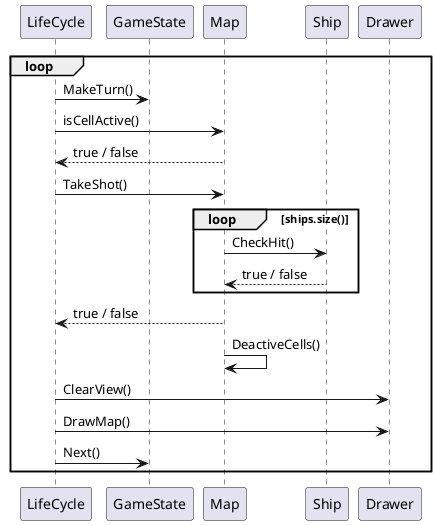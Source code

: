 @startuml
scale max 1024*768

loop
    LifeCycle -> GameState : MakeTurn()
    LifeCycle -> Map: isCellActive()
    Map --> LifeCycle : true / false 
    LifeCycle -> Map: TakeShot()
loop ships.size()
    Map -> Ship: CheckHit()
    Ship --> Map: true / false
end
    Map --> LifeCycle : true / false 
    Map -> Map : DeactiveCells()
    LifeCycle -> Drawer : ClearView()
    LifeCycle -> Drawer : DrawMap() 
    LifeCycle -> GameState: Next() 
end




@enduml
